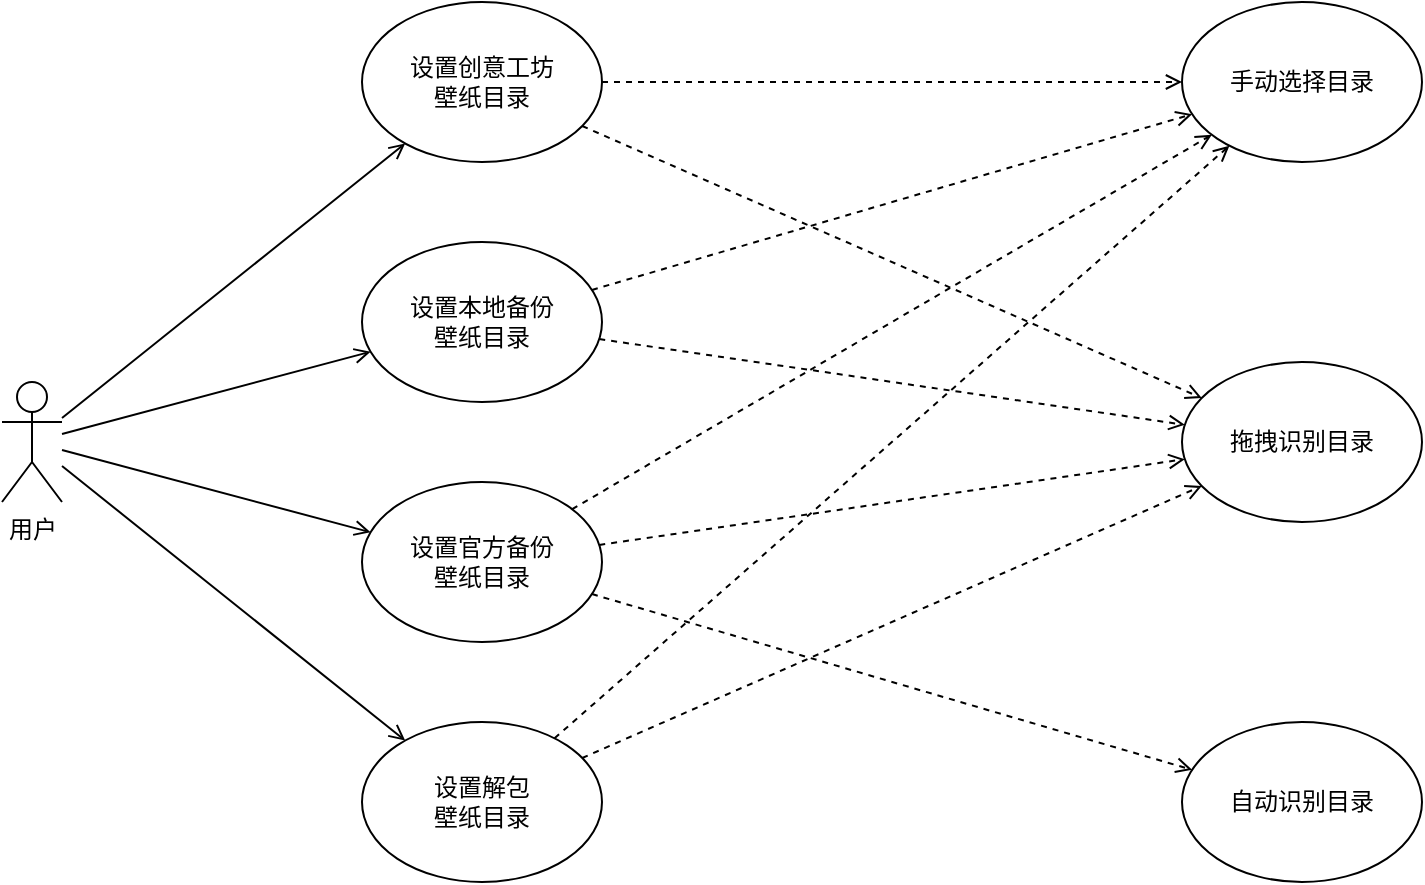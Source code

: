<mxfile version="23.1.5" type="device">
  <diagram name="第 1 页" id="tSKto8BaOnrQtJKtz0LG">
    <mxGraphModel dx="1434" dy="844" grid="1" gridSize="10" guides="1" tooltips="1" connect="1" arrows="1" fold="1" page="1" pageScale="1" pageWidth="827" pageHeight="1169" math="0" shadow="0">
      <root>
        <mxCell id="0" />
        <mxCell id="1" parent="0" />
        <mxCell id="7-XEfEdBTlpSCP9cFSvL-1" value="用户" style="shape=umlActor;verticalLabelPosition=bottom;verticalAlign=top;html=1;outlineConnect=0;" vertex="1" parent="1">
          <mxGeometry x="70" y="380" width="30" height="60" as="geometry" />
        </mxCell>
        <mxCell id="7-XEfEdBTlpSCP9cFSvL-2" value="手动选择目录" style="ellipse;whiteSpace=wrap;html=1;" vertex="1" parent="1">
          <mxGeometry x="660" y="190" width="120" height="80" as="geometry" />
        </mxCell>
        <mxCell id="7-XEfEdBTlpSCP9cFSvL-3" value="拖拽识别目录" style="ellipse;whiteSpace=wrap;html=1;" vertex="1" parent="1">
          <mxGeometry x="660" y="370" width="120" height="80" as="geometry" />
        </mxCell>
        <mxCell id="7-XEfEdBTlpSCP9cFSvL-4" value="自动识别目录" style="ellipse;whiteSpace=wrap;html=1;" vertex="1" parent="1">
          <mxGeometry x="660" y="550" width="120" height="80" as="geometry" />
        </mxCell>
        <mxCell id="7-XEfEdBTlpSCP9cFSvL-5" value="设置创意工坊&lt;br&gt;壁纸目录" style="ellipse;whiteSpace=wrap;html=1;" vertex="1" parent="1">
          <mxGeometry x="250" y="190" width="120" height="80" as="geometry" />
        </mxCell>
        <mxCell id="7-XEfEdBTlpSCP9cFSvL-6" value="设置本地备份&lt;br&gt;壁纸目录" style="ellipse;whiteSpace=wrap;html=1;" vertex="1" parent="1">
          <mxGeometry x="250" y="310" width="120" height="80" as="geometry" />
        </mxCell>
        <mxCell id="7-XEfEdBTlpSCP9cFSvL-7" value="设置官方备份&lt;br&gt;壁纸目录" style="ellipse;whiteSpace=wrap;html=1;" vertex="1" parent="1">
          <mxGeometry x="250" y="430" width="120" height="80" as="geometry" />
        </mxCell>
        <mxCell id="7-XEfEdBTlpSCP9cFSvL-8" value="设置解包&lt;br&gt;壁纸目录" style="ellipse;whiteSpace=wrap;html=1;" vertex="1" parent="1">
          <mxGeometry x="250" y="550" width="120" height="80" as="geometry" />
        </mxCell>
        <mxCell id="7-XEfEdBTlpSCP9cFSvL-10" value="" style="endArrow=open;html=1;rounded=0;endFill=0;" edge="1" parent="1" source="7-XEfEdBTlpSCP9cFSvL-1" target="7-XEfEdBTlpSCP9cFSvL-5">
          <mxGeometry width="50" height="50" relative="1" as="geometry">
            <mxPoint y="290" as="sourcePoint" />
            <mxPoint x="50" y="240" as="targetPoint" />
          </mxGeometry>
        </mxCell>
        <mxCell id="7-XEfEdBTlpSCP9cFSvL-11" value="" style="endArrow=open;html=1;rounded=0;endFill=0;" edge="1" parent="1" source="7-XEfEdBTlpSCP9cFSvL-1" target="7-XEfEdBTlpSCP9cFSvL-6">
          <mxGeometry width="50" height="50" relative="1" as="geometry">
            <mxPoint x="160" y="331.87" as="sourcePoint" />
            <mxPoint x="308.653" y="368.127" as="targetPoint" />
          </mxGeometry>
        </mxCell>
        <mxCell id="7-XEfEdBTlpSCP9cFSvL-12" value="" style="endArrow=open;html=1;rounded=0;endFill=0;" edge="1" parent="1" source="7-XEfEdBTlpSCP9cFSvL-1" target="7-XEfEdBTlpSCP9cFSvL-7">
          <mxGeometry width="50" height="50" relative="1" as="geometry">
            <mxPoint x="140" y="352" as="sourcePoint" />
            <mxPoint x="283" y="275" as="targetPoint" />
          </mxGeometry>
        </mxCell>
        <mxCell id="7-XEfEdBTlpSCP9cFSvL-13" value="" style="endArrow=open;html=1;rounded=0;endFill=0;" edge="1" parent="1" source="7-XEfEdBTlpSCP9cFSvL-1" target="7-XEfEdBTlpSCP9cFSvL-8">
          <mxGeometry width="50" height="50" relative="1" as="geometry">
            <mxPoint x="150" y="362" as="sourcePoint" />
            <mxPoint x="293" y="285" as="targetPoint" />
          </mxGeometry>
        </mxCell>
        <mxCell id="7-XEfEdBTlpSCP9cFSvL-14" value="" style="endArrow=open;dashed=1;html=1;rounded=0;endFill=0;" edge="1" parent="1" source="7-XEfEdBTlpSCP9cFSvL-5" target="7-XEfEdBTlpSCP9cFSvL-2">
          <mxGeometry width="50" height="50" relative="1" as="geometry">
            <mxPoint x="460" y="200" as="sourcePoint" />
            <mxPoint x="570" y="170" as="targetPoint" />
          </mxGeometry>
        </mxCell>
        <mxCell id="7-XEfEdBTlpSCP9cFSvL-15" value="" style="endArrow=open;dashed=1;html=1;rounded=0;endFill=0;" edge="1" parent="1" source="7-XEfEdBTlpSCP9cFSvL-5" target="7-XEfEdBTlpSCP9cFSvL-3">
          <mxGeometry width="50" height="50" relative="1" as="geometry">
            <mxPoint x="380" y="240" as="sourcePoint" />
            <mxPoint x="670" y="240" as="targetPoint" />
          </mxGeometry>
        </mxCell>
        <mxCell id="7-XEfEdBTlpSCP9cFSvL-16" value="" style="endArrow=open;dashed=1;html=1;rounded=0;endFill=0;" edge="1" parent="1" source="7-XEfEdBTlpSCP9cFSvL-6" target="7-XEfEdBTlpSCP9cFSvL-2">
          <mxGeometry width="50" height="50" relative="1" as="geometry">
            <mxPoint x="370" y="262" as="sourcePoint" />
            <mxPoint x="680" y="398" as="targetPoint" />
          </mxGeometry>
        </mxCell>
        <mxCell id="7-XEfEdBTlpSCP9cFSvL-17" value="" style="endArrow=open;dashed=1;html=1;rounded=0;endFill=0;" edge="1" parent="1" source="7-XEfEdBTlpSCP9cFSvL-6" target="7-XEfEdBTlpSCP9cFSvL-3">
          <mxGeometry width="50" height="50" relative="1" as="geometry">
            <mxPoint x="380" y="272" as="sourcePoint" />
            <mxPoint x="690" y="408" as="targetPoint" />
          </mxGeometry>
        </mxCell>
        <mxCell id="7-XEfEdBTlpSCP9cFSvL-18" value="" style="endArrow=open;dashed=1;html=1;rounded=0;endFill=0;" edge="1" parent="1" source="7-XEfEdBTlpSCP9cFSvL-7" target="7-XEfEdBTlpSCP9cFSvL-2">
          <mxGeometry width="50" height="50" relative="1" as="geometry">
            <mxPoint x="390" y="282" as="sourcePoint" />
            <mxPoint x="700" y="418" as="targetPoint" />
          </mxGeometry>
        </mxCell>
        <mxCell id="7-XEfEdBTlpSCP9cFSvL-19" value="" style="endArrow=open;dashed=1;html=1;rounded=0;endFill=0;" edge="1" parent="1" source="7-XEfEdBTlpSCP9cFSvL-7" target="7-XEfEdBTlpSCP9cFSvL-3">
          <mxGeometry width="50" height="50" relative="1" as="geometry">
            <mxPoint x="400" y="292" as="sourcePoint" />
            <mxPoint x="710" y="428" as="targetPoint" />
          </mxGeometry>
        </mxCell>
        <mxCell id="7-XEfEdBTlpSCP9cFSvL-20" value="" style="endArrow=open;dashed=1;html=1;rounded=0;endFill=0;" edge="1" parent="1" source="7-XEfEdBTlpSCP9cFSvL-7" target="7-XEfEdBTlpSCP9cFSvL-4">
          <mxGeometry width="50" height="50" relative="1" as="geometry">
            <mxPoint x="410" y="302" as="sourcePoint" />
            <mxPoint x="720" y="438" as="targetPoint" />
          </mxGeometry>
        </mxCell>
        <mxCell id="7-XEfEdBTlpSCP9cFSvL-21" value="" style="endArrow=open;dashed=1;html=1;rounded=0;endFill=0;" edge="1" parent="1" source="7-XEfEdBTlpSCP9cFSvL-8" target="7-XEfEdBTlpSCP9cFSvL-2">
          <mxGeometry width="50" height="50" relative="1" as="geometry">
            <mxPoint x="420" y="312" as="sourcePoint" />
            <mxPoint x="730" y="448" as="targetPoint" />
          </mxGeometry>
        </mxCell>
        <mxCell id="7-XEfEdBTlpSCP9cFSvL-22" value="" style="endArrow=open;dashed=1;html=1;rounded=0;endFill=0;" edge="1" parent="1" source="7-XEfEdBTlpSCP9cFSvL-8" target="7-XEfEdBTlpSCP9cFSvL-3">
          <mxGeometry width="50" height="50" relative="1" as="geometry">
            <mxPoint x="430" y="322" as="sourcePoint" />
            <mxPoint x="740" y="458" as="targetPoint" />
          </mxGeometry>
        </mxCell>
      </root>
    </mxGraphModel>
  </diagram>
</mxfile>
